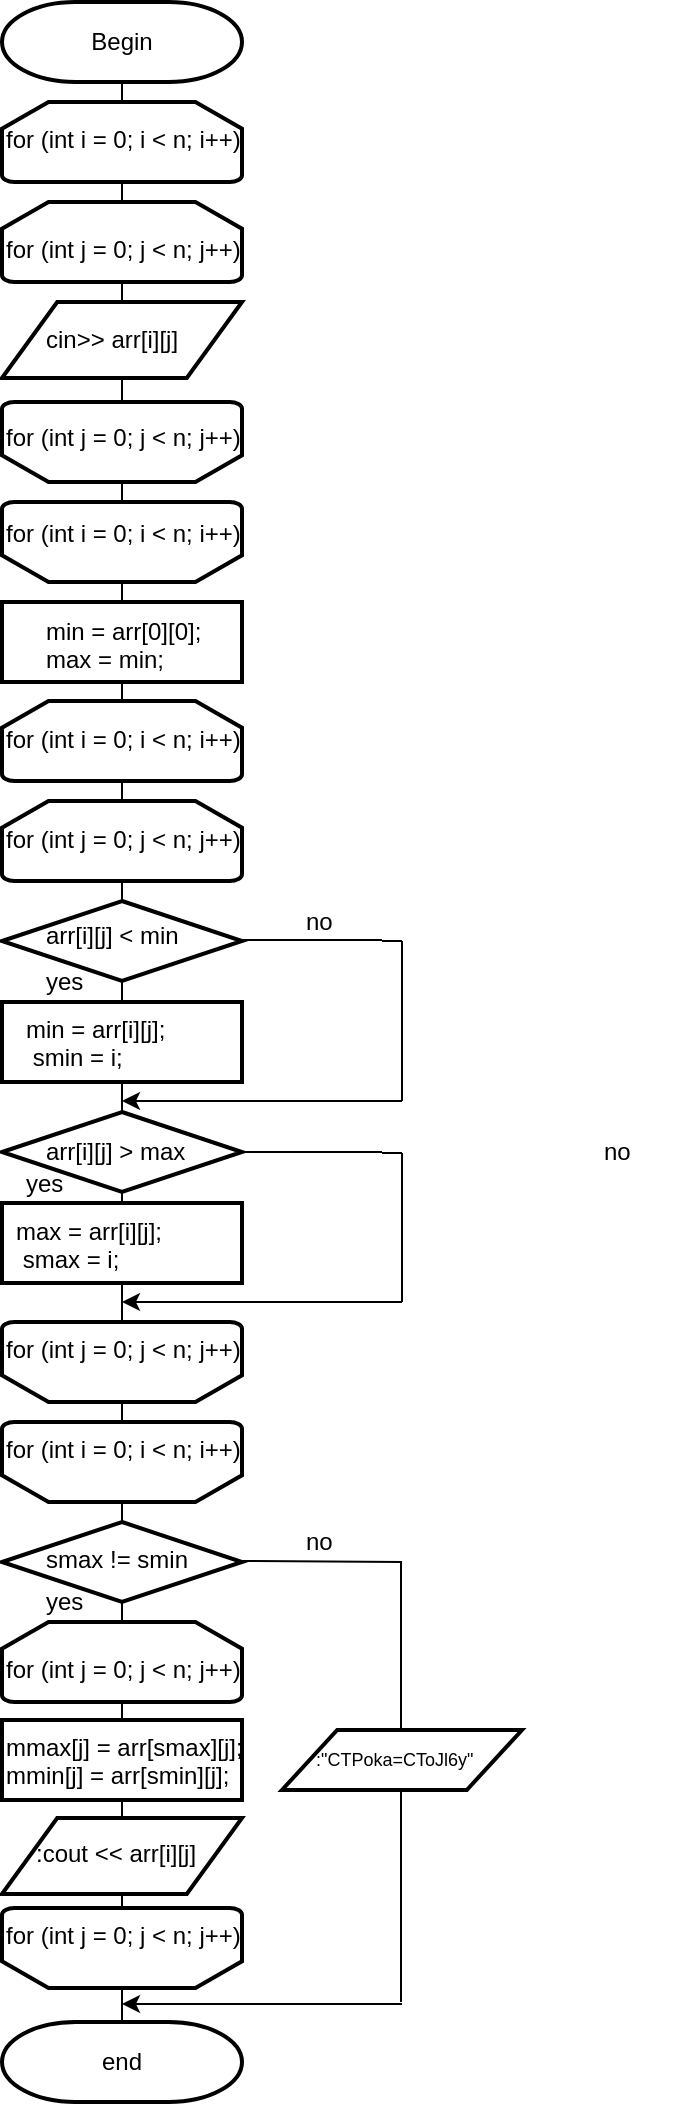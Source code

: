 <mxfile version="12.2.4" type="device" pages="1"><diagram id="SChAO-vwooIZinTrjpEd" name="Страница 1"><mxGraphModel dx="1008" dy="382" grid="1" gridSize="10" guides="1" tooltips="1" connect="1" arrows="1" fold="1" page="1" pageScale="1" pageWidth="850" pageHeight="1100" math="0" shadow="0"><root><mxCell id="0"/><mxCell id="1" parent="0"/><mxCell id="vDHesleaiKT7ZS_rYuqi-84" value="" style="endArrow=none;html=1;entryX=0.5;entryY=0;entryDx=0;entryDy=0;entryPerimeter=0;exitX=0.5;exitY=0;exitDx=0;exitDy=0;exitPerimeter=0;" edge="1" parent="1" source="vDHesleaiKT7ZS_rYuqi-96" target="vDHesleaiKT7ZS_rYuqi-30"><mxGeometry width="50" height="50" relative="1" as="geometry"><mxPoint x="100" y="720" as="sourcePoint"/><mxPoint x="100" y="300" as="targetPoint"/></mxGeometry></mxCell><mxCell id="vDHesleaiKT7ZS_rYuqi-16" value="" style="endArrow=none;html=1;exitX=0.5;exitY=1;exitDx=0;exitDy=0;exitPerimeter=0;entryX=0.5;entryY=1;entryDx=0;entryDy=0;entryPerimeter=0;" edge="1" parent="1" source="vDHesleaiKT7ZS_rYuqi-5" target="vDHesleaiKT7ZS_rYuqi-11"><mxGeometry width="50" height="50" relative="1" as="geometry"><mxPoint x="50" y="550" as="sourcePoint"/><mxPoint x="100" y="500" as="targetPoint"/></mxGeometry></mxCell><mxCell id="vDHesleaiKT7ZS_rYuqi-5" value="Begin" style="strokeWidth=2;html=1;shape=mxgraph.flowchart.terminator;whiteSpace=wrap;" vertex="1" parent="1"><mxGeometry x="40" y="10" width="120" height="40" as="geometry"/></mxCell><mxCell id="vDHesleaiKT7ZS_rYuqi-6" value="" style="strokeWidth=2;html=1;shape=mxgraph.flowchart.loop_limit;whiteSpace=wrap;" vertex="1" parent="1"><mxGeometry x="40" y="60" width="120" height="40" as="geometry"/></mxCell><mxCell id="vDHesleaiKT7ZS_rYuqi-7" value="" style="strokeWidth=2;html=1;shape=mxgraph.flowchart.loop_limit;whiteSpace=wrap;rotation=180;" vertex="1" parent="1"><mxGeometry x="40" y="210" width="120" height="40" as="geometry"/></mxCell><mxCell id="vDHesleaiKT7ZS_rYuqi-11" value="" style="strokeWidth=2;html=1;shape=mxgraph.flowchart.loop_limit;whiteSpace=wrap;rotation=180;" vertex="1" parent="1"><mxGeometry x="40" y="260" width="120" height="40" as="geometry"/></mxCell><mxCell id="vDHesleaiKT7ZS_rYuqi-12" value="" style="strokeWidth=2;html=1;shape=mxgraph.flowchart.loop_limit;whiteSpace=wrap;" vertex="1" parent="1"><mxGeometry x="40" y="110" width="120" height="40" as="geometry"/></mxCell><mxCell id="vDHesleaiKT7ZS_rYuqi-19" value="" style="endArrow=none;html=1;" edge="1" parent="1"><mxGeometry width="50" height="50" relative="1" as="geometry"><mxPoint x="230" y="479.5" as="sourcePoint"/><mxPoint x="240" y="479.5" as="targetPoint"/></mxGeometry></mxCell><mxCell id="vDHesleaiKT7ZS_rYuqi-20" value="" style="endArrow=none;html=1;" edge="1" parent="1"><mxGeometry width="50" height="50" relative="1" as="geometry"><mxPoint x="240" y="479.5" as="sourcePoint"/><mxPoint x="240" y="559.5" as="targetPoint"/></mxGeometry></mxCell><mxCell id="vDHesleaiKT7ZS_rYuqi-22" value="" style="endArrow=classic;html=1;" edge="1" parent="1"><mxGeometry width="50" height="50" relative="1" as="geometry"><mxPoint x="240" y="559.5" as="sourcePoint"/><mxPoint x="100" y="559.5" as="targetPoint"/></mxGeometry></mxCell><mxCell id="vDHesleaiKT7ZS_rYuqi-28" value="end" style="strokeWidth=2;html=1;shape=mxgraph.flowchart.terminator;whiteSpace=wrap;" vertex="1" parent="1"><mxGeometry x="40" y="1020" width="120" height="40" as="geometry"/></mxCell><mxCell id="vDHesleaiKT7ZS_rYuqi-29" value="" style="endArrow=none;html=1;entryX=0.5;entryY=0;entryDx=0;entryDy=0;entryPerimeter=0;exitX=0.5;exitY=0;exitDx=0;exitDy=0;exitPerimeter=0;" edge="1" parent="1" source="vDHesleaiKT7ZS_rYuqi-30" target="vDHesleaiKT7ZS_rYuqi-11"><mxGeometry width="50" height="50" relative="1" as="geometry"><mxPoint x="100" y="660" as="sourcePoint"/><mxPoint x="130" y="710" as="targetPoint"/></mxGeometry></mxCell><mxCell id="vDHesleaiKT7ZS_rYuqi-46" value="yes" style="text;html=1;resizable=0;points=[];autosize=1;align=left;verticalAlign=top;spacingTop=-4;" vertex="1" parent="1"><mxGeometry x="60" y="489.5" width="30" height="20" as="geometry"/></mxCell><mxCell id="vDHesleaiKT7ZS_rYuqi-52" value="" style="strokeWidth=2;html=1;shape=mxgraph.flowchart.decision;whiteSpace=wrap;" vertex="1" parent="1"><mxGeometry x="40" y="459.5" width="120" height="40" as="geometry"/></mxCell><mxCell id="vDHesleaiKT7ZS_rYuqi-43" value="no" style="text;html=1;resizable=0;points=[];autosize=1;align=left;verticalAlign=top;spacingTop=-4;" vertex="1" parent="1"><mxGeometry x="190" y="459.5" width="30" height="20" as="geometry"/></mxCell><mxCell id="vDHesleaiKT7ZS_rYuqi-53" value="" style="endArrow=none;html=1;exitX=1;exitY=0.5;exitDx=0;exitDy=0;exitPerimeter=0;" edge="1" parent="1"><mxGeometry width="50" height="50" relative="1" as="geometry"><mxPoint x="160" y="479" as="sourcePoint"/><mxPoint x="230" y="479" as="targetPoint"/></mxGeometry></mxCell><mxCell id="vDHesleaiKT7ZS_rYuqi-71" value="" style="shape=parallelogram;html=1;strokeWidth=2;perimeter=parallelogramPerimeter;whiteSpace=wrap;rounded=1;arcSize=0;size=0.23;" vertex="1" parent="1"><mxGeometry x="40" y="160" width="120" height="38" as="geometry"/></mxCell><mxCell id="vDHesleaiKT7ZS_rYuqi-77" value="" style="strokeWidth=2;html=1;shape=mxgraph.flowchart.loop_limit;whiteSpace=wrap;" vertex="1" parent="1"><mxGeometry x="40" y="359.5" width="120" height="40" as="geometry"/></mxCell><mxCell id="vDHesleaiKT7ZS_rYuqi-78" value="" style="strokeWidth=2;html=1;shape=mxgraph.flowchart.loop_limit;whiteSpace=wrap;rotation=180;" vertex="1" parent="1"><mxGeometry x="40" y="670" width="120" height="40" as="geometry"/></mxCell><mxCell id="vDHesleaiKT7ZS_rYuqi-79" value="" style="strokeWidth=2;html=1;shape=mxgraph.flowchart.loop_limit;whiteSpace=wrap;rotation=180;" vertex="1" parent="1"><mxGeometry x="40" y="720" width="120" height="40" as="geometry"/></mxCell><mxCell id="vDHesleaiKT7ZS_rYuqi-80" value="" style="strokeWidth=2;html=1;shape=mxgraph.flowchart.loop_limit;whiteSpace=wrap;" vertex="1" parent="1"><mxGeometry x="40" y="409.5" width="120" height="40" as="geometry"/></mxCell><mxCell id="vDHesleaiKT7ZS_rYuqi-82" value="" style="rounded=1;whiteSpace=wrap;html=1;absoluteArcSize=1;arcSize=0;strokeWidth=2;" vertex="1" parent="1"><mxGeometry x="40" y="310" width="120" height="40" as="geometry"/></mxCell><mxCell id="vDHesleaiKT7ZS_rYuqi-30" value="" style="rounded=1;whiteSpace=wrap;html=1;absoluteArcSize=1;arcSize=0;strokeWidth=2;" vertex="1" parent="1"><mxGeometry x="40" y="510" width="120" height="40" as="geometry"/></mxCell><mxCell id="vDHesleaiKT7ZS_rYuqi-86" value="" style="endArrow=none;html=1;" edge="1" parent="1"><mxGeometry width="50" height="50" relative="1" as="geometry"><mxPoint x="239.5" y="790" as="sourcePoint"/><mxPoint x="239.5" y="1010" as="targetPoint"/></mxGeometry></mxCell><mxCell id="vDHesleaiKT7ZS_rYuqi-87" value="" style="endArrow=classic;html=1;" edge="1" parent="1"><mxGeometry width="50" height="50" relative="1" as="geometry"><mxPoint x="240" y="1011" as="sourcePoint"/><mxPoint x="100" y="1011" as="targetPoint"/></mxGeometry></mxCell><mxCell id="vDHesleaiKT7ZS_rYuqi-88" value="yes" style="text;html=1;resizable=0;points=[];autosize=1;align=left;verticalAlign=top;spacingTop=-4;" vertex="1" parent="1"><mxGeometry x="60" y="800" width="30" height="20" as="geometry"/></mxCell><mxCell id="vDHesleaiKT7ZS_rYuqi-89" value="" style="strokeWidth=2;html=1;shape=mxgraph.flowchart.decision;whiteSpace=wrap;" vertex="1" parent="1"><mxGeometry x="40" y="565" width="120" height="40" as="geometry"/></mxCell><mxCell id="vDHesleaiKT7ZS_rYuqi-90" value="no" style="text;html=1;resizable=0;points=[];autosize=1;align=left;verticalAlign=top;spacingTop=-4;" vertex="1" parent="1"><mxGeometry x="190" y="770" width="30" height="20" as="geometry"/></mxCell><mxCell id="vDHesleaiKT7ZS_rYuqi-91" value="" style="endArrow=none;html=1;exitX=1;exitY=0.5;exitDx=0;exitDy=0;exitPerimeter=0;" edge="1" parent="1"><mxGeometry width="50" height="50" relative="1" as="geometry"><mxPoint x="160" y="789.5" as="sourcePoint"/><mxPoint x="240" y="790" as="targetPoint"/></mxGeometry></mxCell><mxCell id="vDHesleaiKT7ZS_rYuqi-92" value="" style="rounded=1;whiteSpace=wrap;html=1;absoluteArcSize=1;arcSize=0;strokeWidth=2;" vertex="1" parent="1"><mxGeometry x="40" y="610.5" width="120" height="40" as="geometry"/></mxCell><mxCell id="vDHesleaiKT7ZS_rYuqi-93" value="" style="strokeWidth=2;html=1;shape=mxgraph.flowchart.decision;whiteSpace=wrap;" vertex="1" parent="1"><mxGeometry x="40" y="770" width="120" height="40" as="geometry"/></mxCell><mxCell id="vDHesleaiKT7ZS_rYuqi-94" value="" style="strokeWidth=2;html=1;shape=mxgraph.flowchart.loop_limit;whiteSpace=wrap;" vertex="1" parent="1"><mxGeometry x="40" y="820" width="120" height="40" as="geometry"/></mxCell><mxCell id="vDHesleaiKT7ZS_rYuqi-95" value="" style="rounded=1;whiteSpace=wrap;html=1;absoluteArcSize=1;arcSize=0;strokeWidth=2;" vertex="1" parent="1"><mxGeometry x="40" y="869" width="120" height="40" as="geometry"/></mxCell><mxCell id="vDHesleaiKT7ZS_rYuqi-96" value="" style="strokeWidth=2;html=1;shape=mxgraph.flowchart.loop_limit;whiteSpace=wrap;rotation=180;" vertex="1" parent="1"><mxGeometry x="40" y="963" width="120" height="40" as="geometry"/></mxCell><mxCell id="vDHesleaiKT7ZS_rYuqi-97" value="" style="endArrow=none;html=1;entryX=0.5;entryY=0;entryDx=0;entryDy=0;entryPerimeter=0;exitX=0.5;exitY=0;exitDx=0;exitDy=0;exitPerimeter=0;" edge="1" parent="1" source="vDHesleaiKT7ZS_rYuqi-28" target="vDHesleaiKT7ZS_rYuqi-96"><mxGeometry width="50" height="50" relative="1" as="geometry"><mxPoint x="100" y="1080" as="sourcePoint"/><mxPoint x="100" y="500" as="targetPoint"/></mxGeometry></mxCell><mxCell id="vDHesleaiKT7ZS_rYuqi-98" value="" style="shape=parallelogram;html=1;strokeWidth=2;perimeter=parallelogramPerimeter;whiteSpace=wrap;rounded=1;arcSize=0;size=0.23;" vertex="1" parent="1"><mxGeometry x="40" y="918" width="120" height="38" as="geometry"/></mxCell><mxCell id="vDHesleaiKT7ZS_rYuqi-99" value="" style="shape=parallelogram;html=1;strokeWidth=2;perimeter=parallelogramPerimeter;whiteSpace=wrap;rounded=1;arcSize=0;size=0.23;" vertex="1" parent="1"><mxGeometry x="180" y="874" width="120" height="30" as="geometry"/></mxCell><mxCell id="vDHesleaiKT7ZS_rYuqi-101" value="for (int i = 0; i &lt; n; i++)" style="text;html=1;" vertex="1" parent="1"><mxGeometry x="40" y="65" width="140" height="30" as="geometry"/></mxCell><mxCell id="vDHesleaiKT7ZS_rYuqi-102" value="for (int j = 0; j &lt; n; j++)" style="text;html=1;" vertex="1" parent="1"><mxGeometry x="40" y="214" width="140" height="30" as="geometry"/></mxCell><mxCell id="vDHesleaiKT7ZS_rYuqi-103" value="for (int j = 0; j &lt; n; j++)" style="text;html=1;" vertex="1" parent="1"><mxGeometry x="40" y="120" width="140" height="30" as="geometry"/></mxCell><mxCell id="vDHesleaiKT7ZS_rYuqi-104" value="for (int i = 0; i &lt; n; i++)" style="text;html=1;" vertex="1" parent="1"><mxGeometry x="40" y="262" width="140" height="30" as="geometry"/></mxCell><mxCell id="vDHesleaiKT7ZS_rYuqi-105" value="cin&gt;&gt; arr[i][j]" style="text;html=1;" vertex="1" parent="1"><mxGeometry x="60" y="165" width="90" height="30" as="geometry"/></mxCell><mxCell id="vDHesleaiKT7ZS_rYuqi-106" value="min = arr[0][0];&#9;&lt;br&gt;max = min;" style="text;html=1;" vertex="1" parent="1"><mxGeometry x="60" y="311" width="170" height="30" as="geometry"/></mxCell><mxCell id="vDHesleaiKT7ZS_rYuqi-107" value="for (int i = 0; i &lt; n; i++)" style="text;html=1;" vertex="1" parent="1"><mxGeometry x="40" y="364.5" width="140" height="30" as="geometry"/></mxCell><mxCell id="vDHesleaiKT7ZS_rYuqi-108" value="for (int i = 0; i &lt; n; i++)" style="text;html=1;" vertex="1" parent="1"><mxGeometry x="40" y="720" width="140" height="30" as="geometry"/></mxCell><mxCell id="vDHesleaiKT7ZS_rYuqi-109" value="for (int j = 0; j &lt; n; j++)" style="text;html=1;" vertex="1" parent="1"><mxGeometry x="40" y="670" width="140" height="30" as="geometry"/></mxCell><mxCell id="vDHesleaiKT7ZS_rYuqi-110" value="for (int j = 0; j &lt; n; j++)" style="text;html=1;" vertex="1" parent="1"><mxGeometry x="40" y="414.5" width="140" height="30" as="geometry"/></mxCell><mxCell id="vDHesleaiKT7ZS_rYuqi-111" value="arr[i][j] &lt; min" style="text;html=1;" vertex="1" parent="1"><mxGeometry x="60" y="462.5" width="90" height="30" as="geometry"/></mxCell><mxCell id="vDHesleaiKT7ZS_rYuqi-112" value="arr[i][j] &gt; max" style="text;html=1;" vertex="1" parent="1"><mxGeometry x="60" y="570.5" width="100" height="30" as="geometry"/></mxCell><mxCell id="vDHesleaiKT7ZS_rYuqi-113" value="min = arr[i][j];&#9;&lt;br&gt;&amp;nbsp;smin = i;" style="text;html=1;" vertex="1" parent="1"><mxGeometry x="50" y="510" width="140" height="30" as="geometry"/></mxCell><mxCell id="vDHesleaiKT7ZS_rYuqi-114" value="max = arr[i][j];&lt;br&gt;&amp;nbsp;smax = i;" style="text;html=1;" vertex="1" parent="1"><mxGeometry x="45" y="610.5" width="150" height="30" as="geometry"/></mxCell><mxCell id="vDHesleaiKT7ZS_rYuqi-115" value="" style="endArrow=none;html=1;" edge="1" parent="1"><mxGeometry width="50" height="50" relative="1" as="geometry"><mxPoint x="230" y="585.5" as="sourcePoint"/><mxPoint x="240" y="585.5" as="targetPoint"/></mxGeometry></mxCell><mxCell id="vDHesleaiKT7ZS_rYuqi-116" value="" style="endArrow=none;html=1;" edge="1" parent="1"><mxGeometry width="50" height="50" relative="1" as="geometry"><mxPoint x="240" y="585.5" as="sourcePoint"/><mxPoint x="240" y="660" as="targetPoint"/></mxGeometry></mxCell><mxCell id="vDHesleaiKT7ZS_rYuqi-117" value="" style="endArrow=classic;html=1;" edge="1" parent="1"><mxGeometry width="50" height="50" relative="1" as="geometry"><mxPoint x="240" y="660" as="sourcePoint"/><mxPoint x="100" y="660" as="targetPoint"/></mxGeometry></mxCell><mxCell id="vDHesleaiKT7ZS_rYuqi-118" value="yes" style="text;html=1;resizable=0;points=[];autosize=1;align=left;verticalAlign=top;spacingTop=-4;" vertex="1" parent="1"><mxGeometry x="50" y="590.5" width="30" height="20" as="geometry"/></mxCell><mxCell id="vDHesleaiKT7ZS_rYuqi-120" value="no" style="text;html=1;resizable=0;points=[];autosize=1;align=left;verticalAlign=top;spacingTop=-4;" vertex="1" parent="1"><mxGeometry x="339" y="575" width="30" height="20" as="geometry"/></mxCell><mxCell id="vDHesleaiKT7ZS_rYuqi-121" value="" style="endArrow=none;html=1;exitX=1;exitY=0.5;exitDx=0;exitDy=0;exitPerimeter=0;" edge="1" parent="1"><mxGeometry width="50" height="50" relative="1" as="geometry"><mxPoint x="160" y="585" as="sourcePoint"/><mxPoint x="230" y="585" as="targetPoint"/></mxGeometry></mxCell><mxCell id="vDHesleaiKT7ZS_rYuqi-125" value="smax != smin" style="text;html=1;" vertex="1" parent="1"><mxGeometry x="60" y="775" width="100" height="30" as="geometry"/></mxCell><mxCell id="vDHesleaiKT7ZS_rYuqi-126" value="for (int j = 0; j &lt; n; j++)" style="text;html=1;" vertex="1" parent="1"><mxGeometry x="40" y="829.5" width="140" height="30" as="geometry"/></mxCell><mxCell id="vDHesleaiKT7ZS_rYuqi-127" value="mmax[j] = arr[smax][j];&lt;br&gt;mmin[j] = arr[smin][j];" style="text;html=1;" vertex="1" parent="1"><mxGeometry x="40" y="869" width="260" height="30" as="geometry"/></mxCell><mxCell id="vDHesleaiKT7ZS_rYuqi-129" value=":cout &lt;&lt; arr[i][j]" style="text;html=1;" vertex="1" parent="1"><mxGeometry x="55" y="922" width="110" height="30" as="geometry"/></mxCell><mxCell id="vDHesleaiKT7ZS_rYuqi-130" value="for (int j = 0; j &lt; n; j++)" style="text;html=1;" vertex="1" parent="1"><mxGeometry x="40" y="963" width="140" height="30" as="geometry"/></mxCell><mxCell id="vDHesleaiKT7ZS_rYuqi-131" value="&lt;font style=&quot;font-size: 9px&quot;&gt;:&quot;CTPoka=CToJl6y&quot;&lt;/font&gt;" style="text;html=1;" vertex="1" parent="1"><mxGeometry x="195" y="874" width="180" height="30" as="geometry"/></mxCell></root></mxGraphModel></diagram></mxfile>